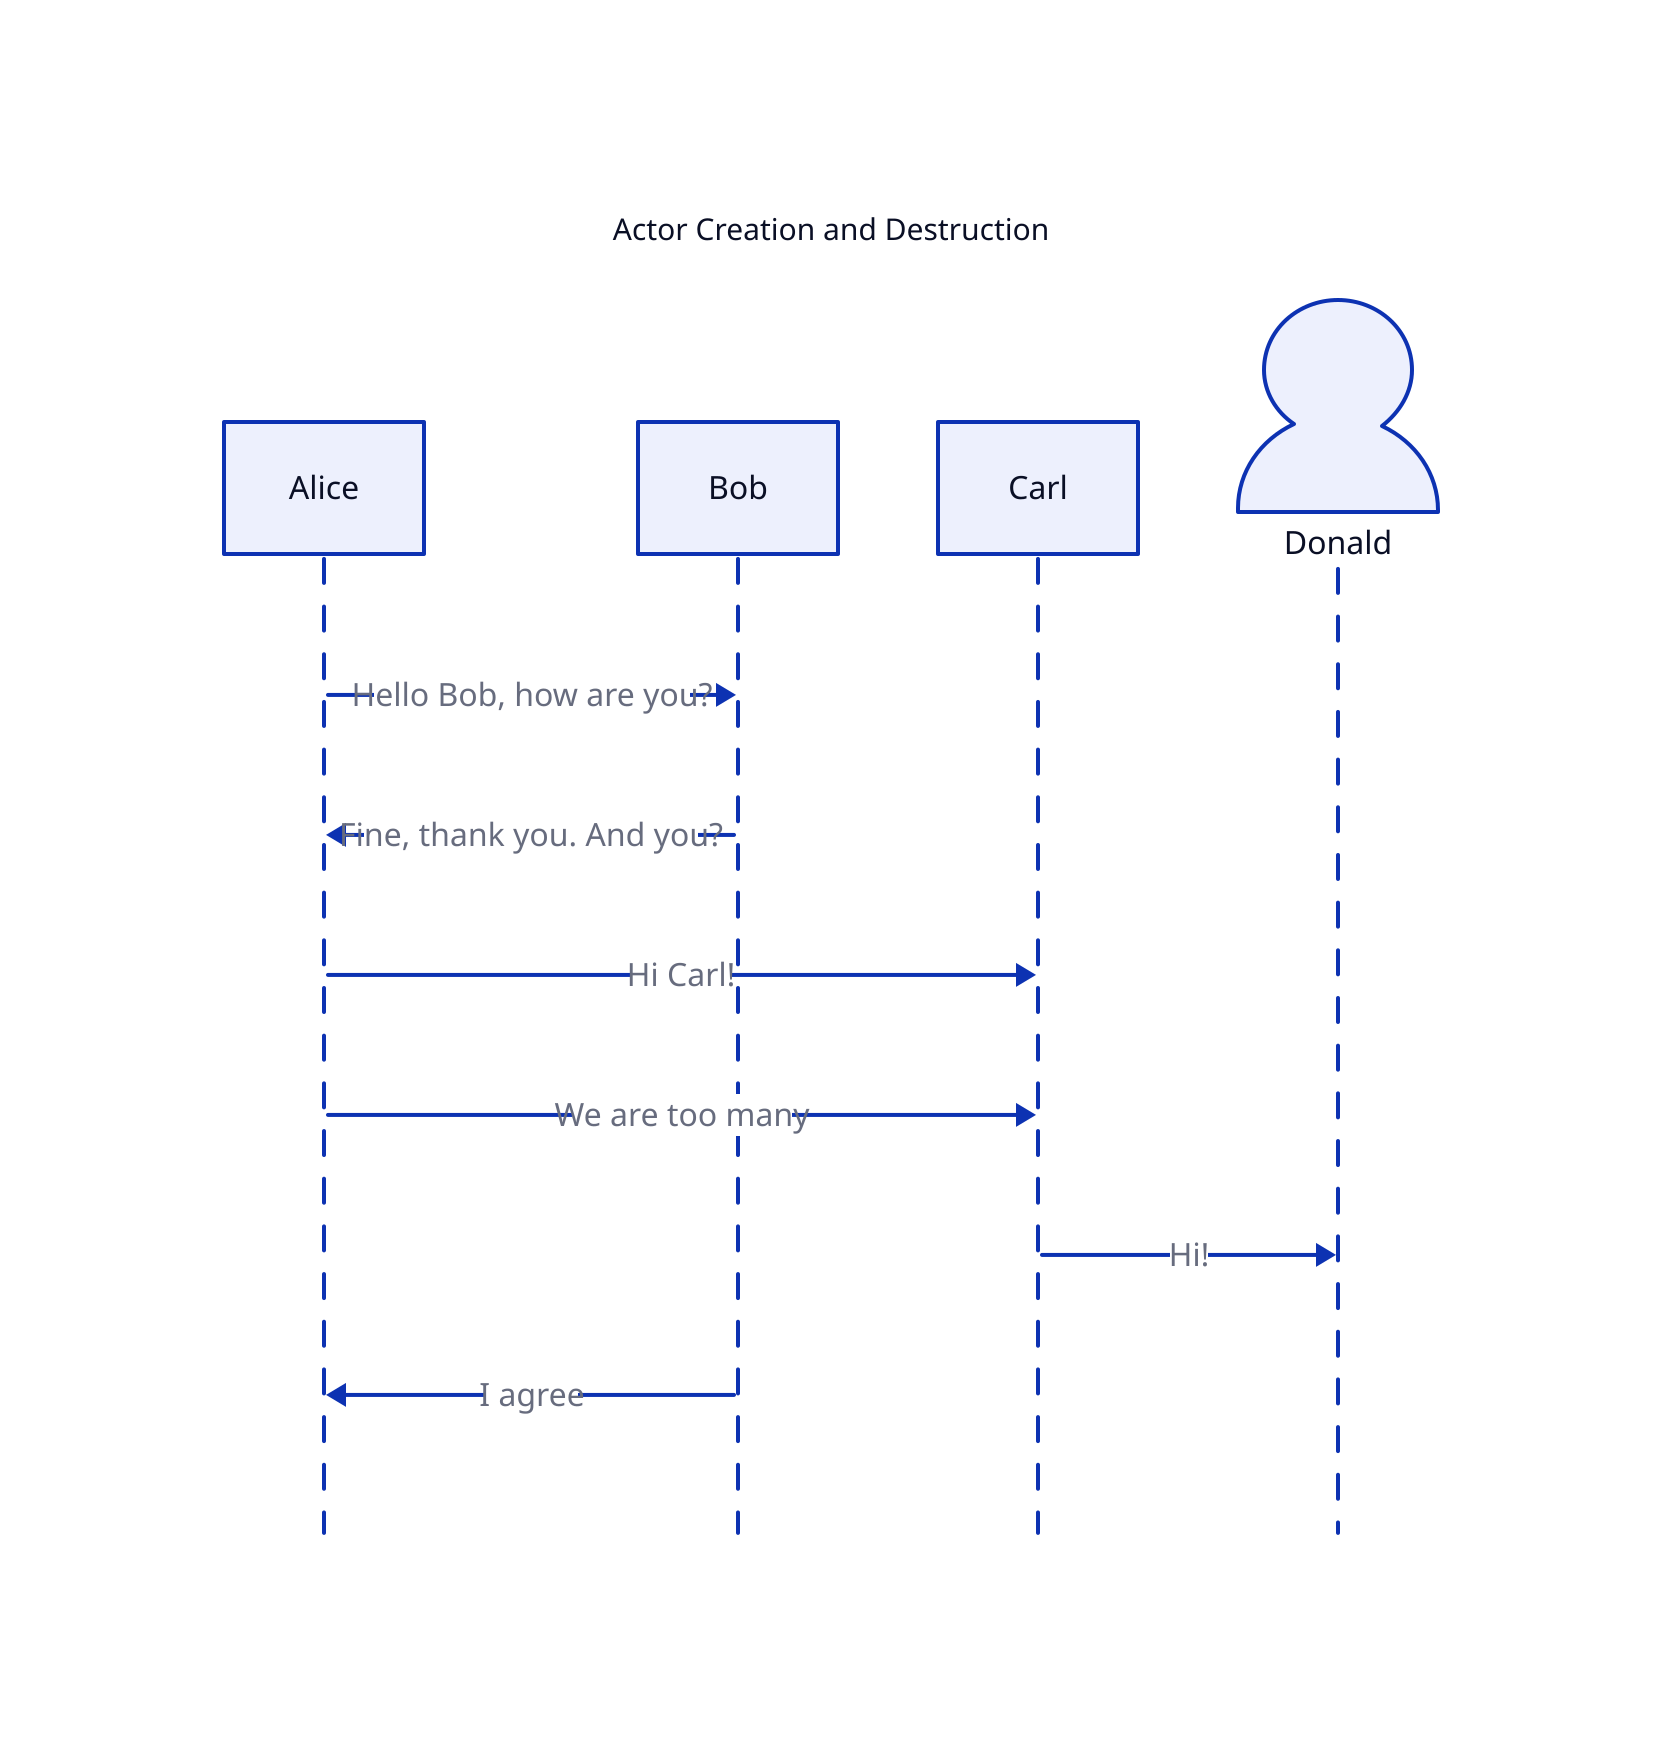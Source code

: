Actor Creation and Destruction: {
    # reference: https://developer.ibm.com/articles/the-sequence-diagram/
    shape: sequence_diagram
    style: {
        font-size: 15
    }

    # -- actors --
    alice: Alice
    bob: Bob 
    carl: Carl 
     
    donald: Donald
    donald: { shape: person }

    alice -> bob: Hello Bob, how are you?
    bob -> alice: Fine, thank you. And you?

    alice -> carl: Hi Carl!
    alice -> carl: We are too many

    carl -> donald: Hi!
    bob -> alice: I agree
}